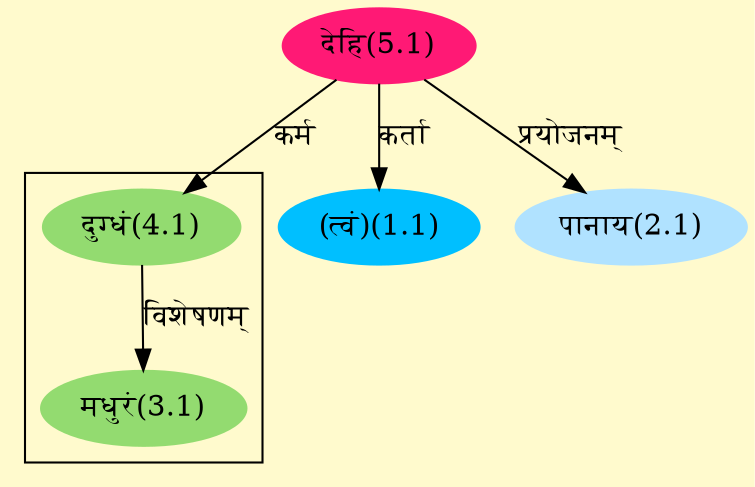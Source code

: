 digraph G{
rankdir=BT;
 compound=true;
 bgcolor="lemonchiffon1";

subgraph cluster_1{
Node3_1 [style=filled, color="#93DB70" label = "मधुरं(3.1)"]
Node4_1 [style=filled, color="#93DB70" label = "दुग्धं(4.1)"]

}
Node1_1 [style=filled, color="#00BFFF" label = "(त्वं)(1.1)"]
Node5_1 [style=filled, color="#FF1975" label = "देहि(5.1)"]
Node2_1 [style=filled, color="#B0E2FF" label = "पानाय(2.1)"]
Node4_1 [style=filled, color="#93DB70" label = "दुग्धं(4.1)"]
/* Start of Relations section */

Node1_1 -> Node5_1 [  label="कर्ता"  dir="back" ]
Node2_1 -> Node5_1 [  label="प्रयोजनम्"  dir="back" ]
Node3_1 -> Node4_1 [  label="विशेषणम्"  dir="back" ]
Node4_1 -> Node5_1 [  label="कर्म"  dir="back" ]
}
